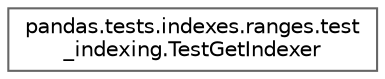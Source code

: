 digraph "Graphical Class Hierarchy"
{
 // LATEX_PDF_SIZE
  bgcolor="transparent";
  edge [fontname=Helvetica,fontsize=10,labelfontname=Helvetica,labelfontsize=10];
  node [fontname=Helvetica,fontsize=10,shape=box,height=0.2,width=0.4];
  rankdir="LR";
  Node0 [id="Node000000",label="pandas.tests.indexes.ranges.test\l_indexing.TestGetIndexer",height=0.2,width=0.4,color="grey40", fillcolor="white", style="filled",URL="$dd/def/classpandas_1_1tests_1_1indexes_1_1ranges_1_1test__indexing_1_1TestGetIndexer.html",tooltip=" "];
}
